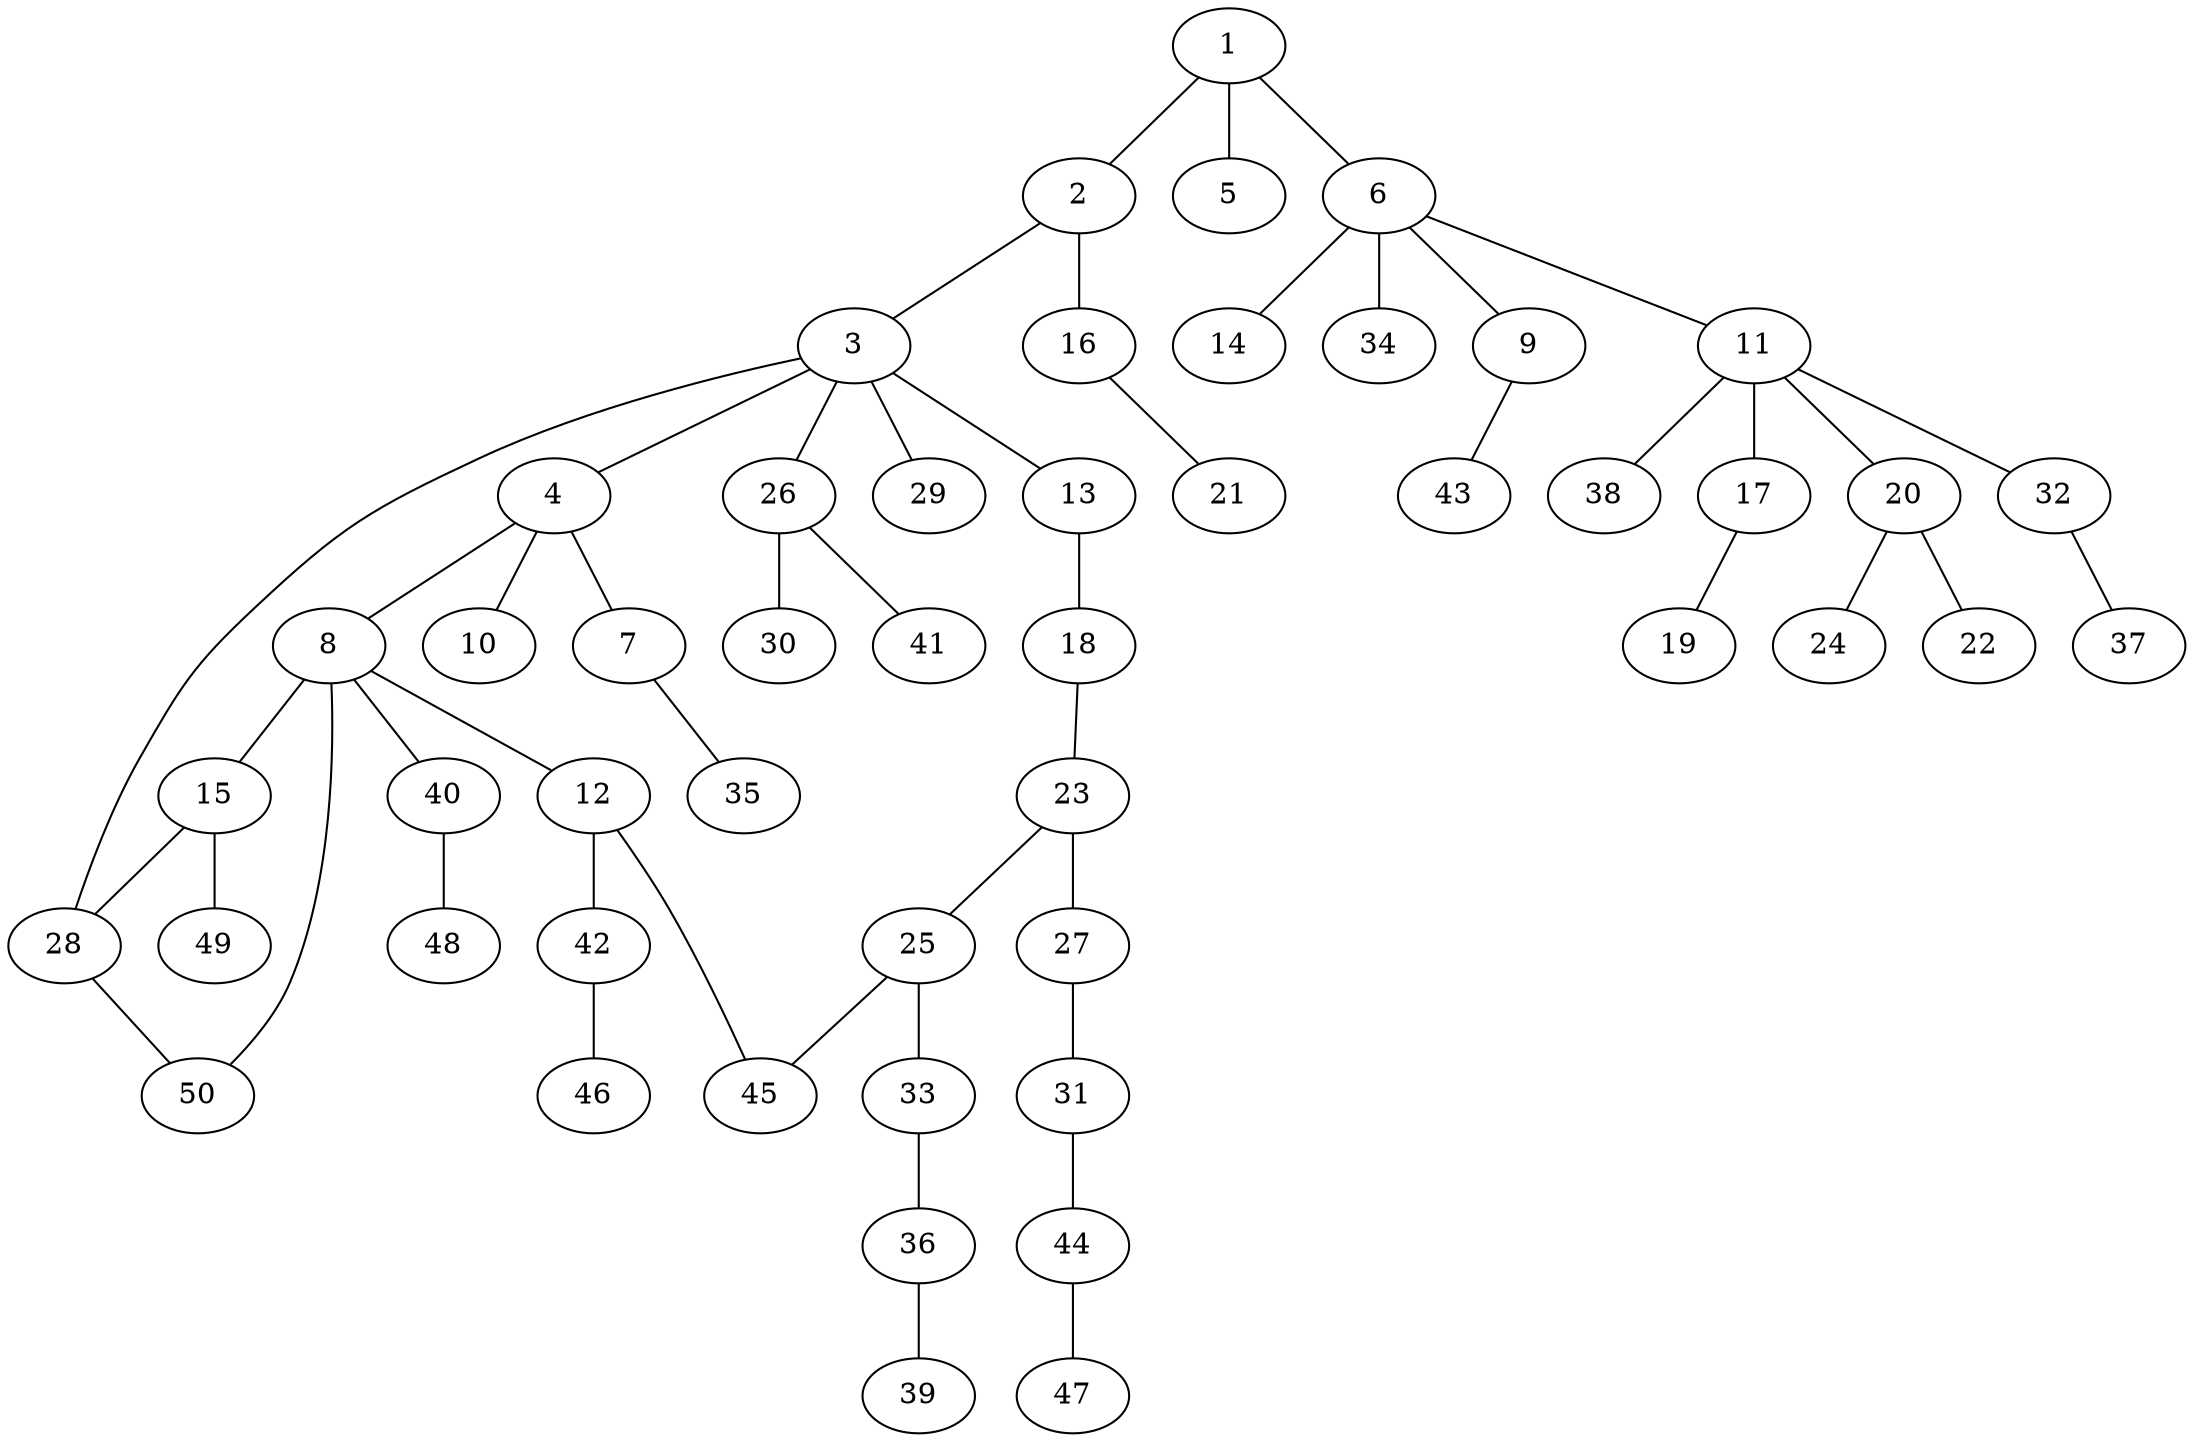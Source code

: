 graph graphname {1--2
1--5
1--6
2--3
2--16
3--4
3--13
3--26
3--28
3--29
4--7
4--8
4--10
6--9
6--11
6--14
6--34
7--35
8--12
8--15
8--40
8--50
9--43
11--17
11--20
11--32
11--38
12--42
12--45
13--18
15--28
15--49
16--21
17--19
18--23
20--22
20--24
23--25
23--27
25--33
25--45
26--30
26--41
27--31
28--50
31--44
32--37
33--36
36--39
40--48
42--46
44--47
}